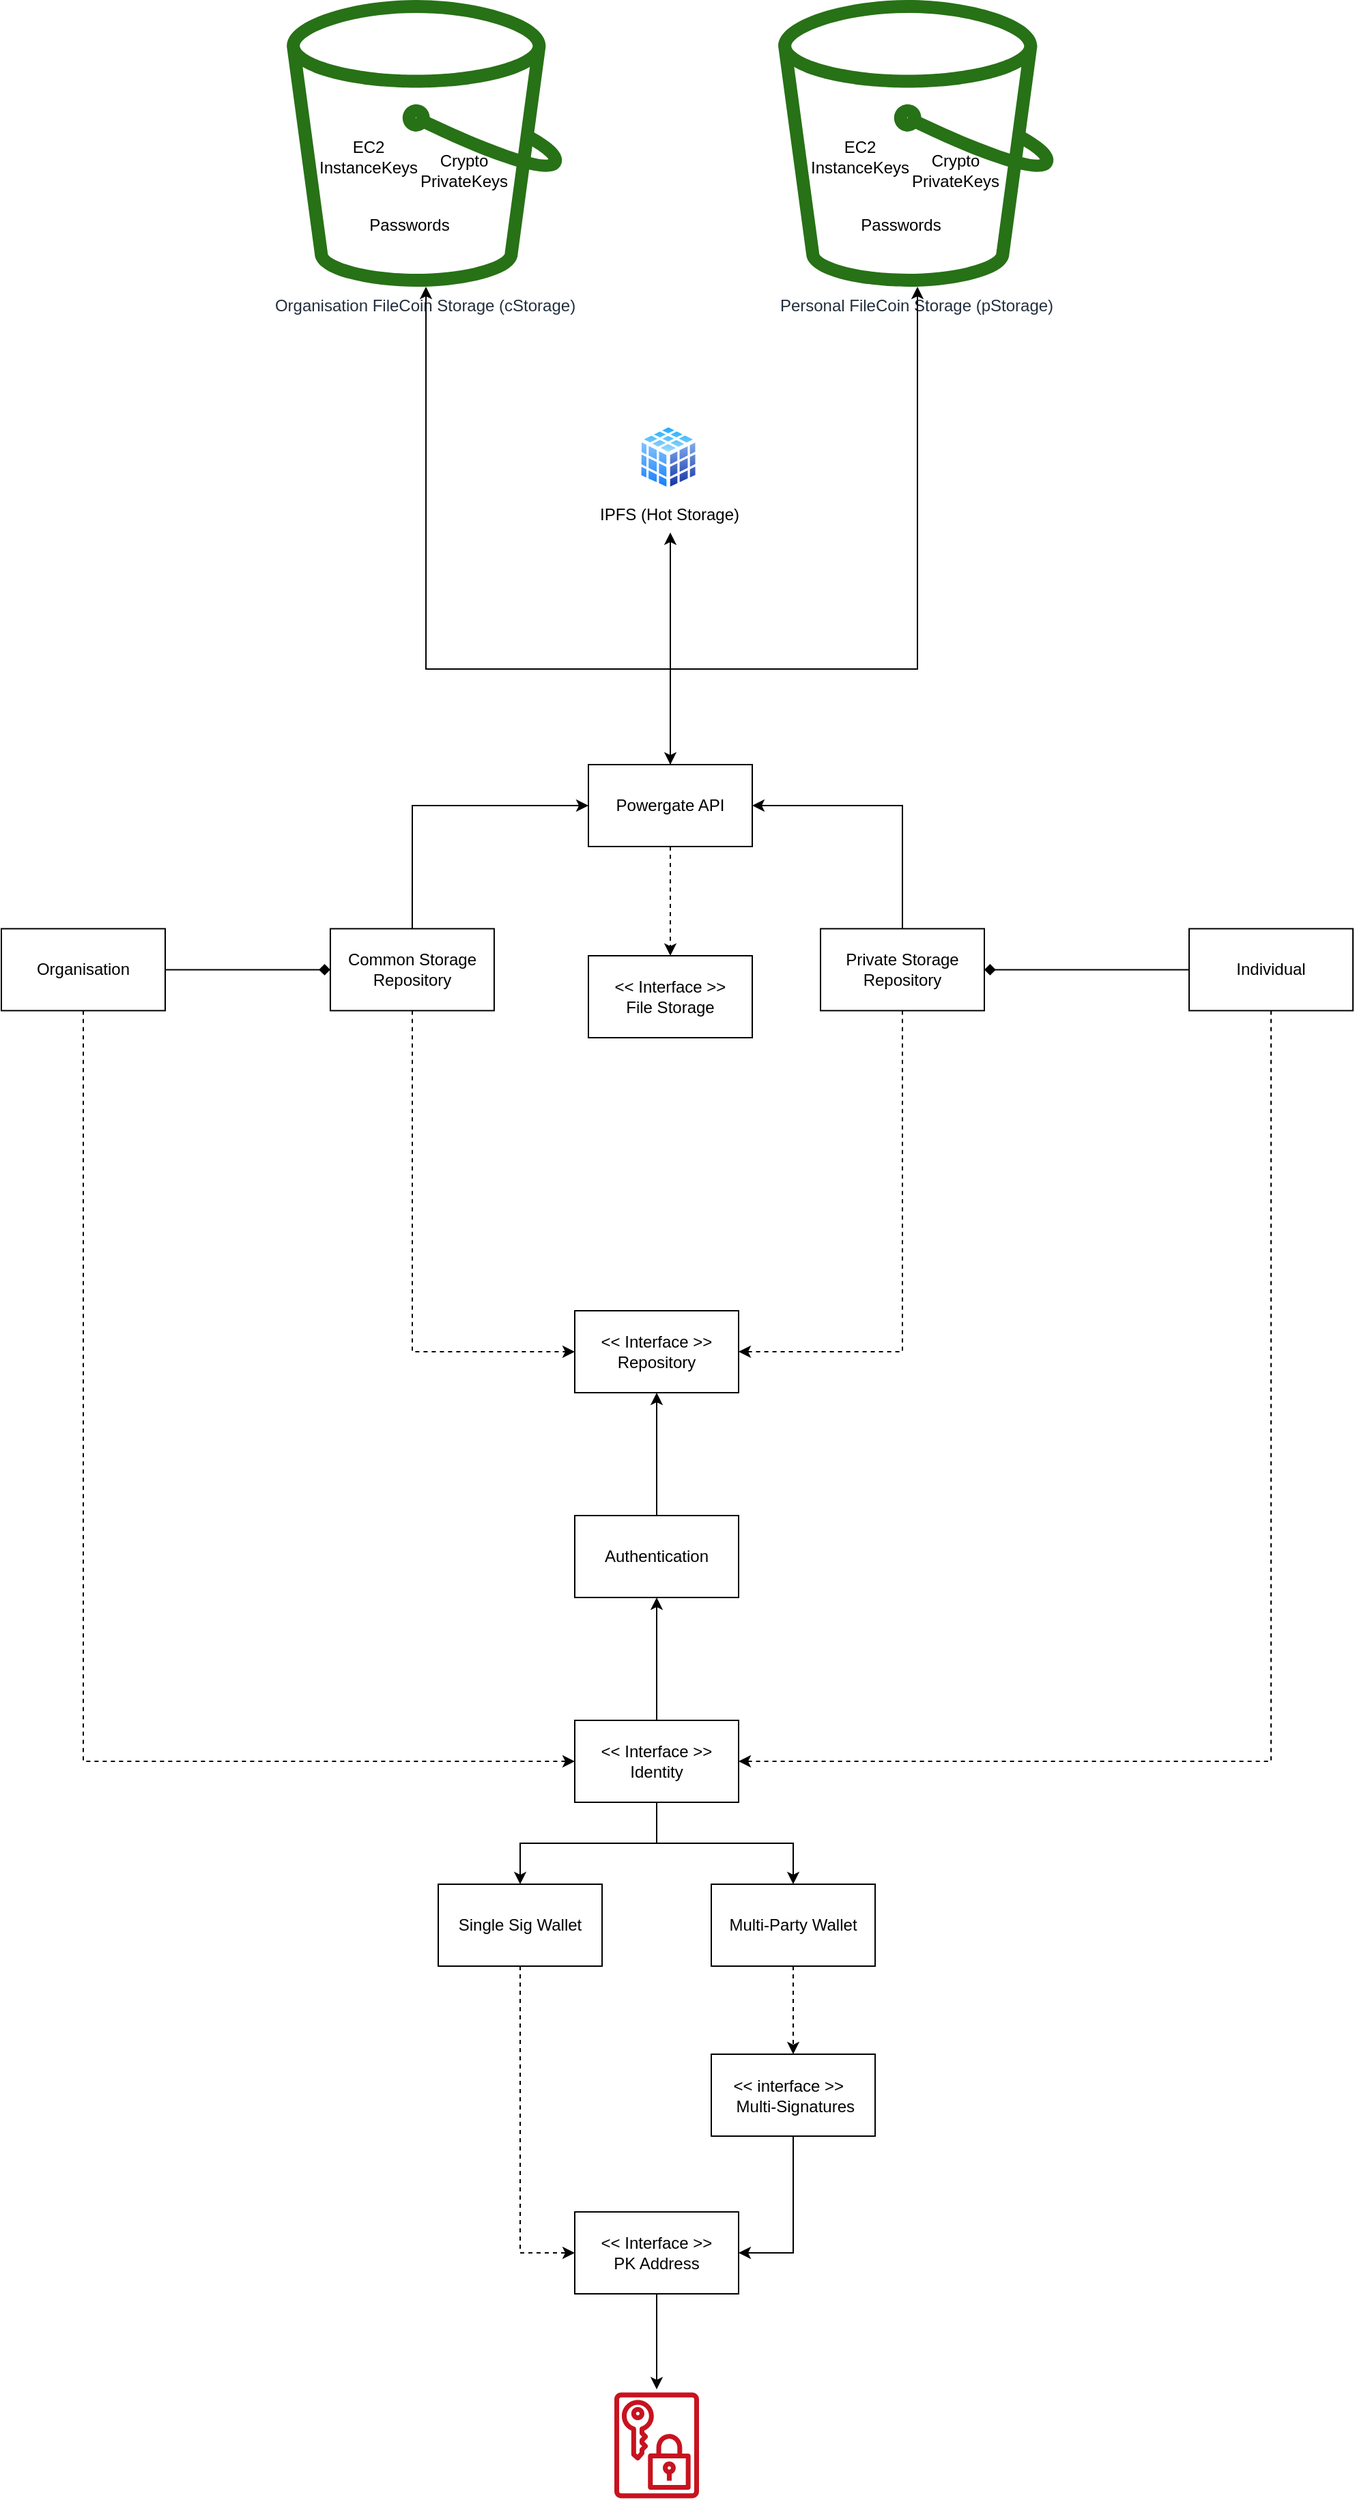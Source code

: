 <mxfile version="13.6.2" type="github"><diagram id="dgdlfLjW2s20BMhnikNt" name="Page-1"><mxGraphModel dx="3204" dy="2572" grid="1" gridSize="10" guides="1" tooltips="1" connect="1" arrows="1" fold="1" page="1" pageScale="1" pageWidth="827" pageHeight="1169" math="0" shadow="0"><root><mxCell id="0"/><mxCell id="1" parent="0"/><mxCell id="1rJ9CaBwOhFMW-6hmWRg-27" value="Personal FileCoin Storage (pStorage)" style="outlineConnect=0;fontColor=#232F3E;gradientColor=none;fillColor=#277116;strokeColor=none;dashed=0;verticalLabelPosition=bottom;verticalAlign=top;align=center;html=1;fontSize=12;fontStyle=0;aspect=fixed;pointerEvents=1;shape=mxgraph.aws4.bucket;" vertex="1" parent="1"><mxGeometry x="289.04" y="-420" width="201.92" height="210" as="geometry"/></mxCell><mxCell id="1rJ9CaBwOhFMW-6hmWRg-29" value="EC2 InstanceKeys" style="text;html=1;strokeColor=none;fillColor=none;align=center;verticalAlign=middle;whiteSpace=wrap;rounded=0;" vertex="1" parent="1"><mxGeometry x="329.04" y="-315" width="40" height="20" as="geometry"/></mxCell><mxCell id="1rJ9CaBwOhFMW-6hmWRg-32" value="Crypto PrivateKeys" style="text;html=1;strokeColor=none;fillColor=none;align=center;verticalAlign=middle;whiteSpace=wrap;rounded=0;" vertex="1" parent="1"><mxGeometry x="399.04" y="-305" width="40" height="20" as="geometry"/></mxCell><mxCell id="1rJ9CaBwOhFMW-6hmWRg-33" value="Passwords" style="text;html=1;strokeColor=none;fillColor=none;align=center;verticalAlign=middle;whiteSpace=wrap;rounded=0;" vertex="1" parent="1"><mxGeometry x="359.04" y="-265" width="40" height="20" as="geometry"/></mxCell><mxCell id="1rJ9CaBwOhFMW-6hmWRg-38" value="Organisation FileCoin Storage (cStorage)" style="outlineConnect=0;fontColor=#232F3E;gradientColor=none;fillColor=#277116;strokeColor=none;dashed=0;verticalLabelPosition=bottom;verticalAlign=top;align=center;html=1;fontSize=12;fontStyle=0;aspect=fixed;pointerEvents=1;shape=mxgraph.aws4.bucket;" vertex="1" parent="1"><mxGeometry x="-70.96" y="-420" width="201.92" height="210" as="geometry"/></mxCell><mxCell id="1rJ9CaBwOhFMW-6hmWRg-39" value="EC2 InstanceKeys" style="text;html=1;strokeColor=none;fillColor=none;align=center;verticalAlign=middle;whiteSpace=wrap;rounded=0;" vertex="1" parent="1"><mxGeometry x="-30.96" y="-315" width="40" height="20" as="geometry"/></mxCell><mxCell id="1rJ9CaBwOhFMW-6hmWRg-40" value="Crypto PrivateKeys" style="text;html=1;strokeColor=none;fillColor=none;align=center;verticalAlign=middle;whiteSpace=wrap;rounded=0;" vertex="1" parent="1"><mxGeometry x="39.04" y="-305" width="40" height="20" as="geometry"/></mxCell><mxCell id="1rJ9CaBwOhFMW-6hmWRg-41" value="Passwords" style="text;html=1;strokeColor=none;fillColor=none;align=center;verticalAlign=middle;whiteSpace=wrap;rounded=0;" vertex="1" parent="1"><mxGeometry x="-0.96" y="-265" width="40" height="20" as="geometry"/></mxCell><mxCell id="1rJ9CaBwOhFMW-6hmWRg-45" value="&amp;lt;&amp;lt; Interface &amp;gt;&amp;gt;&lt;br&gt;Repository" style="rounded=0;whiteSpace=wrap;html=1;" vertex="1" parent="1"><mxGeometry x="140" y="540" width="120" height="60" as="geometry"/></mxCell><mxCell id="1rJ9CaBwOhFMW-6hmWRg-85" style="edgeStyle=orthogonalEdgeStyle;rounded=0;orthogonalLoop=1;jettySize=auto;html=1;entryX=0;entryY=0.5;entryDx=0;entryDy=0;endArrow=classic;endFill=1;exitX=0.5;exitY=0;exitDx=0;exitDy=0;" edge="1" parent="1" source="1rJ9CaBwOhFMW-6hmWRg-46" target="1rJ9CaBwOhFMW-6hmWRg-84"><mxGeometry relative="1" as="geometry"/></mxCell><mxCell id="1rJ9CaBwOhFMW-6hmWRg-92" style="edgeStyle=orthogonalEdgeStyle;rounded=0;orthogonalLoop=1;jettySize=auto;html=1;entryX=0;entryY=0.5;entryDx=0;entryDy=0;endArrow=classic;endFill=1;dashed=1;" edge="1" parent="1" source="1rJ9CaBwOhFMW-6hmWRg-46" target="1rJ9CaBwOhFMW-6hmWRg-45"><mxGeometry relative="1" as="geometry"><Array as="points"><mxPoint x="21" y="570"/></Array></mxGeometry></mxCell><mxCell id="1rJ9CaBwOhFMW-6hmWRg-46" value="Common Storage Repository" style="rounded=0;whiteSpace=wrap;html=1;" vertex="1" parent="1"><mxGeometry x="-39.04" y="260.2" width="120" height="60" as="geometry"/></mxCell><mxCell id="1rJ9CaBwOhFMW-6hmWRg-94" style="edgeStyle=orthogonalEdgeStyle;rounded=0;orthogonalLoop=1;jettySize=auto;html=1;entryX=1;entryY=0.5;entryDx=0;entryDy=0;endArrow=classic;endFill=1;dashed=1;" edge="1" parent="1" source="1rJ9CaBwOhFMW-6hmWRg-50" target="1rJ9CaBwOhFMW-6hmWRg-45"><mxGeometry relative="1" as="geometry"><Array as="points"><mxPoint x="380" y="570"/></Array></mxGeometry></mxCell><mxCell id="1rJ9CaBwOhFMW-6hmWRg-96" style="edgeStyle=orthogonalEdgeStyle;rounded=0;orthogonalLoop=1;jettySize=auto;html=1;entryX=1;entryY=0.5;entryDx=0;entryDy=0;endArrow=classic;endFill=1;exitX=0.5;exitY=0;exitDx=0;exitDy=0;" edge="1" parent="1" source="1rJ9CaBwOhFMW-6hmWRg-50" target="1rJ9CaBwOhFMW-6hmWRg-84"><mxGeometry relative="1" as="geometry"/></mxCell><mxCell id="1rJ9CaBwOhFMW-6hmWRg-50" value="Private Storage Repository" style="rounded=0;whiteSpace=wrap;html=1;" vertex="1" parent="1"><mxGeometry x="320" y="260.2" width="120" height="60" as="geometry"/></mxCell><mxCell id="1rJ9CaBwOhFMW-6hmWRg-58" style="edgeStyle=orthogonalEdgeStyle;rounded=0;orthogonalLoop=1;jettySize=auto;html=1;entryX=0;entryY=0.5;entryDx=0;entryDy=0;endArrow=classic;endFill=1;dashed=1;" edge="1" parent="1" source="1rJ9CaBwOhFMW-6hmWRg-53" target="1rJ9CaBwOhFMW-6hmWRg-57"><mxGeometry relative="1" as="geometry"><Array as="points"><mxPoint x="-220" y="870"/></Array></mxGeometry></mxCell><mxCell id="1rJ9CaBwOhFMW-6hmWRg-61" style="edgeStyle=orthogonalEdgeStyle;rounded=0;orthogonalLoop=1;jettySize=auto;html=1;endArrow=diamond;endFill=1;" edge="1" parent="1" source="1rJ9CaBwOhFMW-6hmWRg-53" target="1rJ9CaBwOhFMW-6hmWRg-46"><mxGeometry relative="1" as="geometry"/></mxCell><mxCell id="1rJ9CaBwOhFMW-6hmWRg-53" value="Organisation" style="rounded=0;whiteSpace=wrap;html=1;" vertex="1" parent="1"><mxGeometry x="-280" y="260.2" width="120" height="60" as="geometry"/></mxCell><mxCell id="1rJ9CaBwOhFMW-6hmWRg-59" style="edgeStyle=orthogonalEdgeStyle;rounded=0;orthogonalLoop=1;jettySize=auto;html=1;entryX=1;entryY=0.5;entryDx=0;entryDy=0;dashed=1;endArrow=classic;endFill=1;" edge="1" parent="1" source="1rJ9CaBwOhFMW-6hmWRg-55" target="1rJ9CaBwOhFMW-6hmWRg-57"><mxGeometry relative="1" as="geometry"><Array as="points"><mxPoint x="650" y="870"/></Array></mxGeometry></mxCell><mxCell id="1rJ9CaBwOhFMW-6hmWRg-62" style="edgeStyle=orthogonalEdgeStyle;rounded=0;orthogonalLoop=1;jettySize=auto;html=1;entryX=1;entryY=0.5;entryDx=0;entryDy=0;endArrow=diamond;endFill=1;" edge="1" parent="1" source="1rJ9CaBwOhFMW-6hmWRg-55" target="1rJ9CaBwOhFMW-6hmWRg-50"><mxGeometry relative="1" as="geometry"/></mxCell><mxCell id="1rJ9CaBwOhFMW-6hmWRg-55" value="Individual" style="rounded=0;whiteSpace=wrap;html=1;" vertex="1" parent="1"><mxGeometry x="590" y="260.2" width="120" height="60" as="geometry"/></mxCell><mxCell id="1rJ9CaBwOhFMW-6hmWRg-65" style="edgeStyle=orthogonalEdgeStyle;rounded=0;orthogonalLoop=1;jettySize=auto;html=1;endArrow=classic;endFill=1;" edge="1" parent="1" source="1rJ9CaBwOhFMW-6hmWRg-57" target="1rJ9CaBwOhFMW-6hmWRg-64"><mxGeometry relative="1" as="geometry"/></mxCell><mxCell id="1rJ9CaBwOhFMW-6hmWRg-70" style="edgeStyle=orthogonalEdgeStyle;rounded=0;orthogonalLoop=1;jettySize=auto;html=1;entryX=0.5;entryY=0;entryDx=0;entryDy=0;endArrow=classic;endFill=1;" edge="1" parent="1" source="1rJ9CaBwOhFMW-6hmWRg-57" target="1rJ9CaBwOhFMW-6hmWRg-68"><mxGeometry relative="1" as="geometry"/></mxCell><mxCell id="1rJ9CaBwOhFMW-6hmWRg-80" style="edgeStyle=orthogonalEdgeStyle;rounded=0;orthogonalLoop=1;jettySize=auto;html=1;entryX=0.5;entryY=1;entryDx=0;entryDy=0;endArrow=classic;endFill=1;" edge="1" parent="1" source="1rJ9CaBwOhFMW-6hmWRg-57" target="1rJ9CaBwOhFMW-6hmWRg-79"><mxGeometry relative="1" as="geometry"/></mxCell><mxCell id="1rJ9CaBwOhFMW-6hmWRg-57" value="&amp;lt;&amp;lt; Interface &amp;gt;&amp;gt; Identity" style="rounded=0;whiteSpace=wrap;html=1;" vertex="1" parent="1"><mxGeometry x="140" y="840" width="120" height="60" as="geometry"/></mxCell><mxCell id="1rJ9CaBwOhFMW-6hmWRg-67" style="edgeStyle=orthogonalEdgeStyle;rounded=0;orthogonalLoop=1;jettySize=auto;html=1;endArrow=classic;endFill=1;dashed=1;entryX=0;entryY=0.5;entryDx=0;entryDy=0;" edge="1" parent="1" source="1rJ9CaBwOhFMW-6hmWRg-64" target="1rJ9CaBwOhFMW-6hmWRg-66"><mxGeometry relative="1" as="geometry"/></mxCell><mxCell id="1rJ9CaBwOhFMW-6hmWRg-64" value="Single Sig Wallet" style="rounded=0;whiteSpace=wrap;html=1;" vertex="1" parent="1"><mxGeometry x="40.0" y="960" width="120" height="60" as="geometry"/></mxCell><mxCell id="1rJ9CaBwOhFMW-6hmWRg-75" style="edgeStyle=orthogonalEdgeStyle;rounded=0;orthogonalLoop=1;jettySize=auto;html=1;endArrow=classic;endFill=1;" edge="1" parent="1" source="1rJ9CaBwOhFMW-6hmWRg-66"><mxGeometry relative="1" as="geometry"><mxPoint x="200" y="1330" as="targetPoint"/></mxGeometry></mxCell><mxCell id="1rJ9CaBwOhFMW-6hmWRg-66" value="&amp;lt;&amp;lt; Interface &amp;gt;&amp;gt;&lt;br&gt;PK Address" style="rounded=0;whiteSpace=wrap;html=1;" vertex="1" parent="1"><mxGeometry x="140" y="1200" width="120" height="60" as="geometry"/></mxCell><mxCell id="1rJ9CaBwOhFMW-6hmWRg-72" style="edgeStyle=orthogonalEdgeStyle;rounded=0;orthogonalLoop=1;jettySize=auto;html=1;dashed=1;endArrow=classic;endFill=1;" edge="1" parent="1" source="1rJ9CaBwOhFMW-6hmWRg-68" target="1rJ9CaBwOhFMW-6hmWRg-71"><mxGeometry relative="1" as="geometry"/></mxCell><mxCell id="1rJ9CaBwOhFMW-6hmWRg-68" value="Multi-Party Wallet" style="rounded=0;whiteSpace=wrap;html=1;" vertex="1" parent="1"><mxGeometry x="240" y="960" width="120" height="60" as="geometry"/></mxCell><mxCell id="1rJ9CaBwOhFMW-6hmWRg-73" style="edgeStyle=orthogonalEdgeStyle;rounded=0;orthogonalLoop=1;jettySize=auto;html=1;entryX=1;entryY=0.5;entryDx=0;entryDy=0;endArrow=classic;endFill=1;" edge="1" parent="1" source="1rJ9CaBwOhFMW-6hmWRg-71" target="1rJ9CaBwOhFMW-6hmWRg-66"><mxGeometry relative="1" as="geometry"/></mxCell><mxCell id="1rJ9CaBwOhFMW-6hmWRg-71" value="&amp;lt;&amp;lt; interface &amp;gt;&amp;gt; &amp;nbsp; &amp;nbsp;Multi-Signatures" style="rounded=0;whiteSpace=wrap;html=1;" vertex="1" parent="1"><mxGeometry x="240" y="1084.5" width="120" height="60" as="geometry"/></mxCell><mxCell id="1rJ9CaBwOhFMW-6hmWRg-78" value="" style="outlineConnect=0;fontColor=#232F3E;gradientColor=none;fillColor=#C7131F;strokeColor=none;dashed=0;verticalLabelPosition=bottom;verticalAlign=top;align=center;html=1;fontSize=12;fontStyle=0;aspect=fixed;pointerEvents=1;shape=mxgraph.aws4.data_encryption_key;" vertex="1" parent="1"><mxGeometry x="169" y="1332" width="62" height="78" as="geometry"/></mxCell><mxCell id="1rJ9CaBwOhFMW-6hmWRg-82" style="edgeStyle=orthogonalEdgeStyle;rounded=0;orthogonalLoop=1;jettySize=auto;html=1;entryX=0.5;entryY=1;entryDx=0;entryDy=0;endArrow=classic;endFill=1;" edge="1" parent="1" source="1rJ9CaBwOhFMW-6hmWRg-79" target="1rJ9CaBwOhFMW-6hmWRg-45"><mxGeometry relative="1" as="geometry"/></mxCell><mxCell id="1rJ9CaBwOhFMW-6hmWRg-79" value="Authentication" style="rounded=0;whiteSpace=wrap;html=1;" vertex="1" parent="1"><mxGeometry x="140" y="690" width="120" height="60" as="geometry"/></mxCell><mxCell id="1rJ9CaBwOhFMW-6hmWRg-88" style="edgeStyle=orthogonalEdgeStyle;rounded=0;orthogonalLoop=1;jettySize=auto;html=1;endArrow=classic;endFill=1;entryX=0.5;entryY=1;entryDx=0;entryDy=0;strokeColor=none;dashed=1;" edge="1" parent="1" source="1rJ9CaBwOhFMW-6hmWRg-84" target="1rJ9CaBwOhFMW-6hmWRg-87"><mxGeometry relative="1" as="geometry"><mxPoint x="210" y="120" as="targetPoint"/></mxGeometry></mxCell><mxCell id="1rJ9CaBwOhFMW-6hmWRg-95" style="edgeStyle=orthogonalEdgeStyle;rounded=0;orthogonalLoop=1;jettySize=auto;html=1;entryX=0.5;entryY=0;entryDx=0;entryDy=0;endArrow=classic;endFill=1;dashed=1;" edge="1" parent="1" source="1rJ9CaBwOhFMW-6hmWRg-84" target="1rJ9CaBwOhFMW-6hmWRg-87"><mxGeometry relative="1" as="geometry"/></mxCell><mxCell id="1rJ9CaBwOhFMW-6hmWRg-97" style="edgeStyle=orthogonalEdgeStyle;rounded=0;orthogonalLoop=1;jettySize=auto;html=1;endArrow=classic;endFill=1;exitX=0.5;exitY=0;exitDx=0;exitDy=0;startArrow=classic;startFill=1;" edge="1" parent="1" source="1rJ9CaBwOhFMW-6hmWRg-84" target="1rJ9CaBwOhFMW-6hmWRg-38"><mxGeometry relative="1" as="geometry"><Array as="points"><mxPoint x="210" y="70"/><mxPoint x="31" y="70"/></Array></mxGeometry></mxCell><mxCell id="1rJ9CaBwOhFMW-6hmWRg-98" style="edgeStyle=orthogonalEdgeStyle;rounded=0;orthogonalLoop=1;jettySize=auto;html=1;endArrow=classic;endFill=1;" edge="1" parent="1" source="1rJ9CaBwOhFMW-6hmWRg-84" target="1rJ9CaBwOhFMW-6hmWRg-27"><mxGeometry relative="1" as="geometry"><Array as="points"><mxPoint x="210" y="70"/><mxPoint x="391" y="70"/></Array></mxGeometry></mxCell><mxCell id="1rJ9CaBwOhFMW-6hmWRg-100" style="edgeStyle=orthogonalEdgeStyle;rounded=0;orthogonalLoop=1;jettySize=auto;html=1;endArrow=classic;endFill=1;" edge="1" parent="1" source="1rJ9CaBwOhFMW-6hmWRg-84"><mxGeometry relative="1" as="geometry"><mxPoint x="210" y="-30" as="targetPoint"/></mxGeometry></mxCell><mxCell id="1rJ9CaBwOhFMW-6hmWRg-84" value="Powergate API" style="rounded=0;whiteSpace=wrap;html=1;" vertex="1" parent="1"><mxGeometry x="150" y="140" width="120" height="60" as="geometry"/></mxCell><mxCell id="1rJ9CaBwOhFMW-6hmWRg-87" value="&amp;lt;&amp;lt; Interface &amp;gt;&amp;gt;&lt;br&gt;File Storage" style="rounded=0;whiteSpace=wrap;html=1;" vertex="1" parent="1"><mxGeometry x="150" y="280" width="120" height="60" as="geometry"/></mxCell><mxCell id="1rJ9CaBwOhFMW-6hmWRg-99" value="IPFS (Hot Storage)" style="aspect=fixed;perimeter=ellipsePerimeter;html=1;align=center;shadow=0;dashed=0;spacingTop=3;image;image=img/lib/active_directory/database_cube.svg;" vertex="1" parent="1"><mxGeometry x="186" y="-110" width="45" height="50" as="geometry"/></mxCell></root></mxGraphModel></diagram></mxfile>